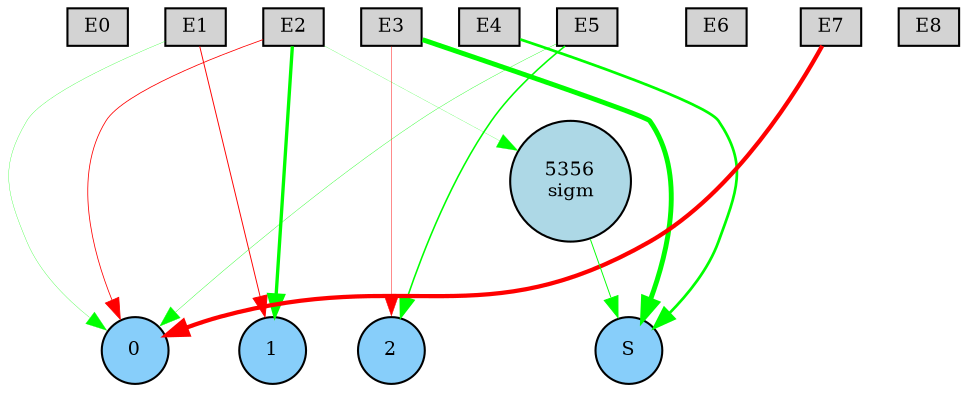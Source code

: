 digraph {
	node [fontsize=9 height=0.2 shape=circle width=0.2]
	subgraph inputs {
		node [shape=box style=filled]
		rank=source
		E0 [fillcolor=lightgray]
		E1 [fillcolor=lightgray]
		E0 -> E1 [style=invis]
		E2 [fillcolor=lightgray]
		E1 -> E2 [style=invis]
		E3 [fillcolor=lightgray]
		E2 -> E3 [style=invis]
		E4 [fillcolor=lightgray]
		E3 -> E4 [style=invis]
		E5 [fillcolor=lightgray]
		E4 -> E5 [style=invis]
		E6 [fillcolor=lightgray]
		E5 -> E6 [style=invis]
		E7 [fillcolor=lightgray]
		E6 -> E7 [style=invis]
		E8 [fillcolor=lightgray]
		E7 -> E8 [style=invis]
	}
	subgraph outputs {
		node [style=filled]
		rank=sink
		0 [fillcolor=lightskyblue fontsize=9 height=0.2 shape=circle width=0.2]
		1 [fillcolor=lightskyblue fontsize=9 height=0.2 shape=circle width=0.2]
		0 -> 1 [style=invis]
		2 [fillcolor=lightskyblue fontsize=9 height=0.2 shape=circle width=0.2]
		1 -> 2 [style=invis]
		S [fillcolor=lightskyblue fontsize=9 height=0.2 shape=circle width=0.2]
		2 -> S [style=invis]
	}
	5356 [label="5356
sigm" fillcolor=lightblue style=filled]
	E2 -> 1 [color=green penwidth=1.604193315785948 style=solid]
	E4 -> S [color=green penwidth=1.2998849334130655 style=solid]
	E7 -> 0 [color=red penwidth=2.0415167380843986 style=solid]
	E5 -> 2 [color=green penwidth=0.7530239014522931 style=solid]
	E3 -> S [color=green penwidth=2.3546786788147314 style=solid]
	E1 -> 1 [color=red penwidth=0.45791104102493196 style=solid]
	E5 -> 0 [color=green penwidth=0.17182486144197623 style=solid]
	E2 -> 0 [color=red penwidth=0.38570764058382656 style=solid]
	E3 -> 2 [color=red penwidth=0.2190563823630666 style=solid]
	E2 -> 5356 [color=green penwidth=0.10059582883301077 style=solid]
	5356 -> S [color=green penwidth=0.44969190569216666 style=solid]
	E1 -> 0 [color=green penwidth=0.14008618275683687 style=solid]
}
